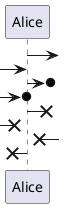 {
  "sha1": "6bl06qgxfzm552lyf87rl4sh2kz1gi8",
  "insertion": {
    "when": "2024-05-30T20:48:20.922Z",
    "user": "plantuml@gmail.com"
  }
}
@startuml
Alice ->]
[-> Alice
Alice ->o]
[->o Alice
Alice ->x]
[->x Alice
Alice x<-]
[x<- Alice
@enduml
